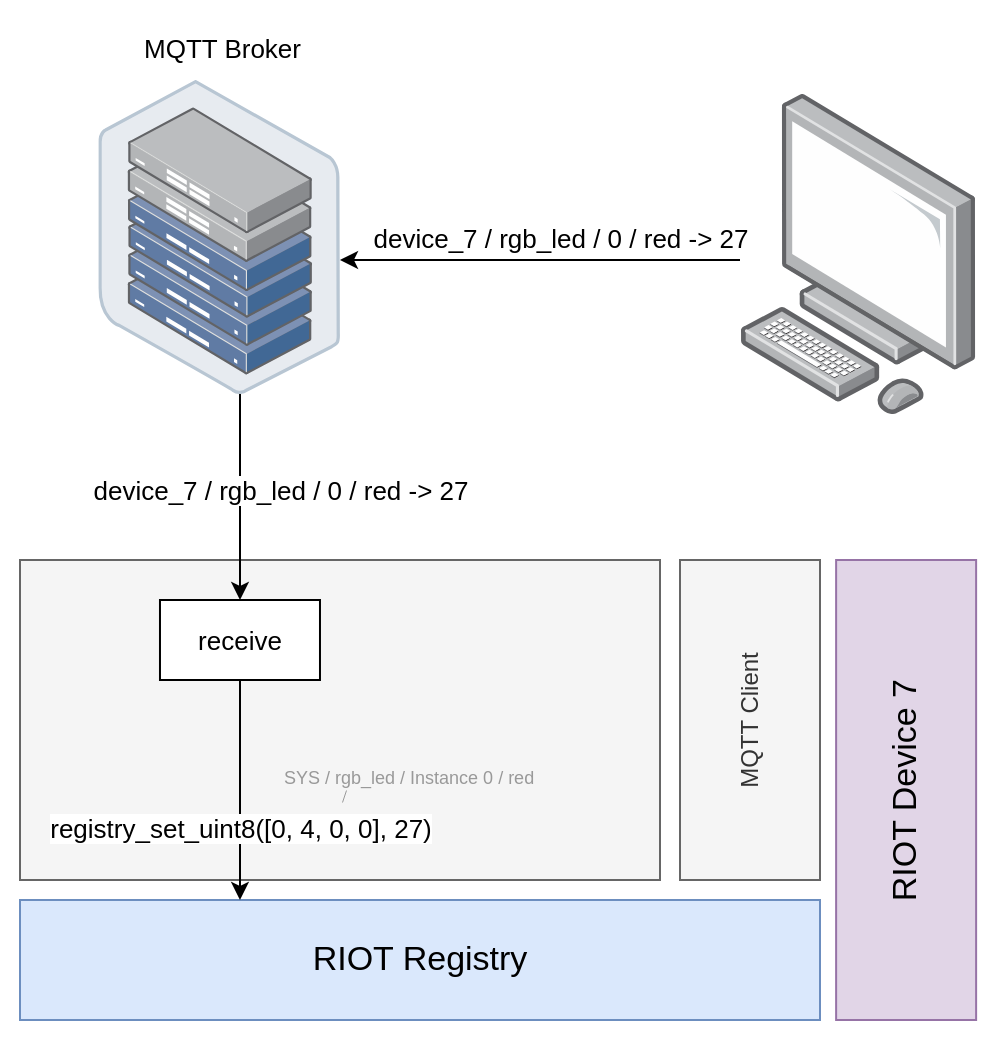 <mxfile>
    <diagram id="fjN8D4Odn0497USpxgly" name="Page-1">
        <mxGraphModel dx="2543" dy="782" grid="1" gridSize="10" guides="1" tooltips="1" connect="1" arrows="1" fold="1" page="1" pageScale="1" pageWidth="1169" pageHeight="827" background="#FFFFFF" math="0" shadow="0">
            <root>
                <mxCell id="0"/>
                <mxCell id="1" parent="0"/>
                <mxCell id="443" value="" style="rounded=0;whiteSpace=wrap;html=1;strokeColor=none;" parent="1" vertex="1">
                    <mxGeometry x="-1160" y="10" width="500" height="520" as="geometry"/>
                </mxCell>
                <mxCell id="406" value="" style="rounded=0;whiteSpace=wrap;html=1;fillColor=#f5f5f5;strokeColor=#666666;fontColor=#333333;" parent="1" vertex="1">
                    <mxGeometry x="-1150" y="290" width="320" height="160" as="geometry"/>
                </mxCell>
                <mxCell id="407" value="" style="points=[];aspect=fixed;html=1;align=center;shadow=0;dashed=0;image;image=img/lib/allied_telesis/storage/Datacenter_Server_Half_Rack_ToR.svg;" parent="1" vertex="1">
                    <mxGeometry x="-1110.84" y="50" width="120.83" height="157" as="geometry"/>
                </mxCell>
                <mxCell id="408" value="&lt;span style=&quot;font-size: 13px&quot;&gt;device_7 / rgb_led / 0 / red -&amp;gt; 27&lt;/span&gt;" style="edgeStyle=elbowEdgeStyle;rounded=0;html=1;" parent="1" source="407" target="426" edge="1">
                    <mxGeometry x="-0.064" y="20" relative="1" as="geometry">
                        <mxPoint x="-1500" y="120" as="sourcePoint"/>
                        <mxPoint x="-1310" y="350" as="targetPoint"/>
                        <Array as="points">
                            <mxPoint x="-1040" y="250"/>
                            <mxPoint x="-1410" y="320"/>
                            <mxPoint x="-1530" y="320"/>
                        </Array>
                        <mxPoint as="offset"/>
                    </mxGeometry>
                </mxCell>
                <mxCell id="413" value="&lt;font style=&quot;font-size: 17px&quot;&gt;RIOT Registry&lt;/font&gt;" style="rounded=0;whiteSpace=wrap;html=1;fillColor=#dae8fc;strokeColor=#6c8ebf;" parent="1" vertex="1">
                    <mxGeometry x="-1150" y="460" width="400" height="60" as="geometry"/>
                </mxCell>
                <mxCell id="414" value="&lt;font style=&quot;font-size: 13px&quot;&gt;&lt;font style=&quot;font-size: 13px&quot;&gt;registry_set_uint8([0, 4, 0, 0], 27)&lt;br&gt;&lt;/font&gt;&lt;/font&gt;" style="edgeStyle=elbowEdgeStyle;rounded=0;html=1;" parent="1" source="426" target="413" edge="1">
                    <mxGeometry x="0.333" relative="1" as="geometry">
                        <mxPoint x="-1164" y="360" as="targetPoint"/>
                        <mxPoint as="offset"/>
                        <mxPoint x="-1030" y="490" as="sourcePoint"/>
                        <Array as="points">
                            <mxPoint x="-1040" y="480"/>
                            <mxPoint x="-990" y="430"/>
                        </Array>
                    </mxGeometry>
                </mxCell>
                <mxCell id="420" value="&lt;font style=&quot;font-size: 17px&quot;&gt;RIOT Device 7&lt;/font&gt;" style="rounded=0;whiteSpace=wrap;html=1;fillColor=#e1d5e7;strokeColor=#9673a6;horizontal=0;" parent="1" vertex="1">
                    <mxGeometry x="-741.94" y="290" width="70" height="230" as="geometry"/>
                </mxCell>
                <mxCell id="421" value="" style="group" parent="1" vertex="1" connectable="0">
                    <mxGeometry x="-1020" y="384" width="170" height="30" as="geometry"/>
                </mxCell>
                <mxCell id="423" value="" style="endArrow=none;html=1;fontSize=9;fontColor=#999999;strokeColor=#999999;strokeWidth=0.5;" parent="421" edge="1">
                    <mxGeometry width="50" height="50" relative="1" as="geometry">
                        <mxPoint x="31" y="27" as="sourcePoint"/>
                        <mxPoint x="33" y="21" as="targetPoint"/>
                    </mxGeometry>
                </mxCell>
                <mxCell id="422" value="&lt;span style=&quot;font-family: &amp;#34;helvetica&amp;#34; ; font-style: normal ; font-weight: 400 ; letter-spacing: normal ; text-align: center ; text-indent: 0px ; text-transform: none ; word-spacing: 0px ; display: inline ; float: none&quot;&gt;&lt;font style=&quot;font-size: 9px&quot; color=&quot;#999999&quot;&gt;SYS / rgb_led / Instance 0 / red&lt;/font&gt;&lt;/span&gt;" style="text;whiteSpace=wrap;html=1;fillColor=none;" parent="421" vertex="1">
                    <mxGeometry width="170" height="30" as="geometry"/>
                </mxCell>
                <mxCell id="424" value="MQTT Client" style="rounded=0;whiteSpace=wrap;html=1;fillColor=#f5f5f5;strokeColor=#666666;fontColor=#333333;horizontal=0;" parent="1" vertex="1">
                    <mxGeometry x="-820" y="290" width="70" height="160" as="geometry"/>
                </mxCell>
                <mxCell id="426" value="&lt;font color=&quot;#000000&quot; style=&quot;font-size: 13px&quot;&gt;receive&lt;/font&gt;" style="rounded=0;whiteSpace=wrap;html=1;labelBackgroundColor=none;fontSize=17;" parent="1" vertex="1">
                    <mxGeometry x="-1080.01" y="310" width="80" height="40" as="geometry"/>
                </mxCell>
                <mxCell id="437" value="" style="points=[];aspect=fixed;html=1;align=center;shadow=0;dashed=0;image;image=img/lib/allied_telesis/computer_and_terminals/Personal_Computer.svg;fillColor=none;" parent="1" vertex="1">
                    <mxGeometry x="-790" y="57" width="118.06" height="160" as="geometry"/>
                </mxCell>
                <mxCell id="439" value="&lt;span style=&quot;font-size: 13px&quot;&gt;device_7 / rgb_led / 0 / red -&amp;gt; 27&lt;/span&gt;" style="edgeStyle=elbowEdgeStyle;rounded=0;html=1;" parent="1" source="437" target="407" edge="1">
                    <mxGeometry x="-0.1" y="-11" relative="1" as="geometry">
                        <mxPoint x="-1030" y="224" as="sourcePoint"/>
                        <mxPoint x="-1030" y="310" as="targetPoint"/>
                        <Array as="points">
                            <mxPoint x="-900" y="140"/>
                            <mxPoint x="-1400" y="330"/>
                            <mxPoint x="-1520" y="330"/>
                        </Array>
                        <mxPoint as="offset"/>
                    </mxGeometry>
                </mxCell>
                <mxCell id="441" value="&lt;span style=&quot;color: rgb(0, 0, 0); font-family: helvetica; font-size: 13px; font-style: normal; font-weight: 400; letter-spacing: normal; text-align: center; text-indent: 0px; text-transform: none; word-spacing: 0px; background-color: rgb(255, 255, 255); display: inline; float: none;&quot;&gt;MQTT Broker&lt;/span&gt;" style="text;whiteSpace=wrap;html=1;" parent="1" vertex="1">
                    <mxGeometry x="-1090.01" y="20" width="100" height="30" as="geometry"/>
                </mxCell>
            </root>
        </mxGraphModel>
    </diagram>
</mxfile>